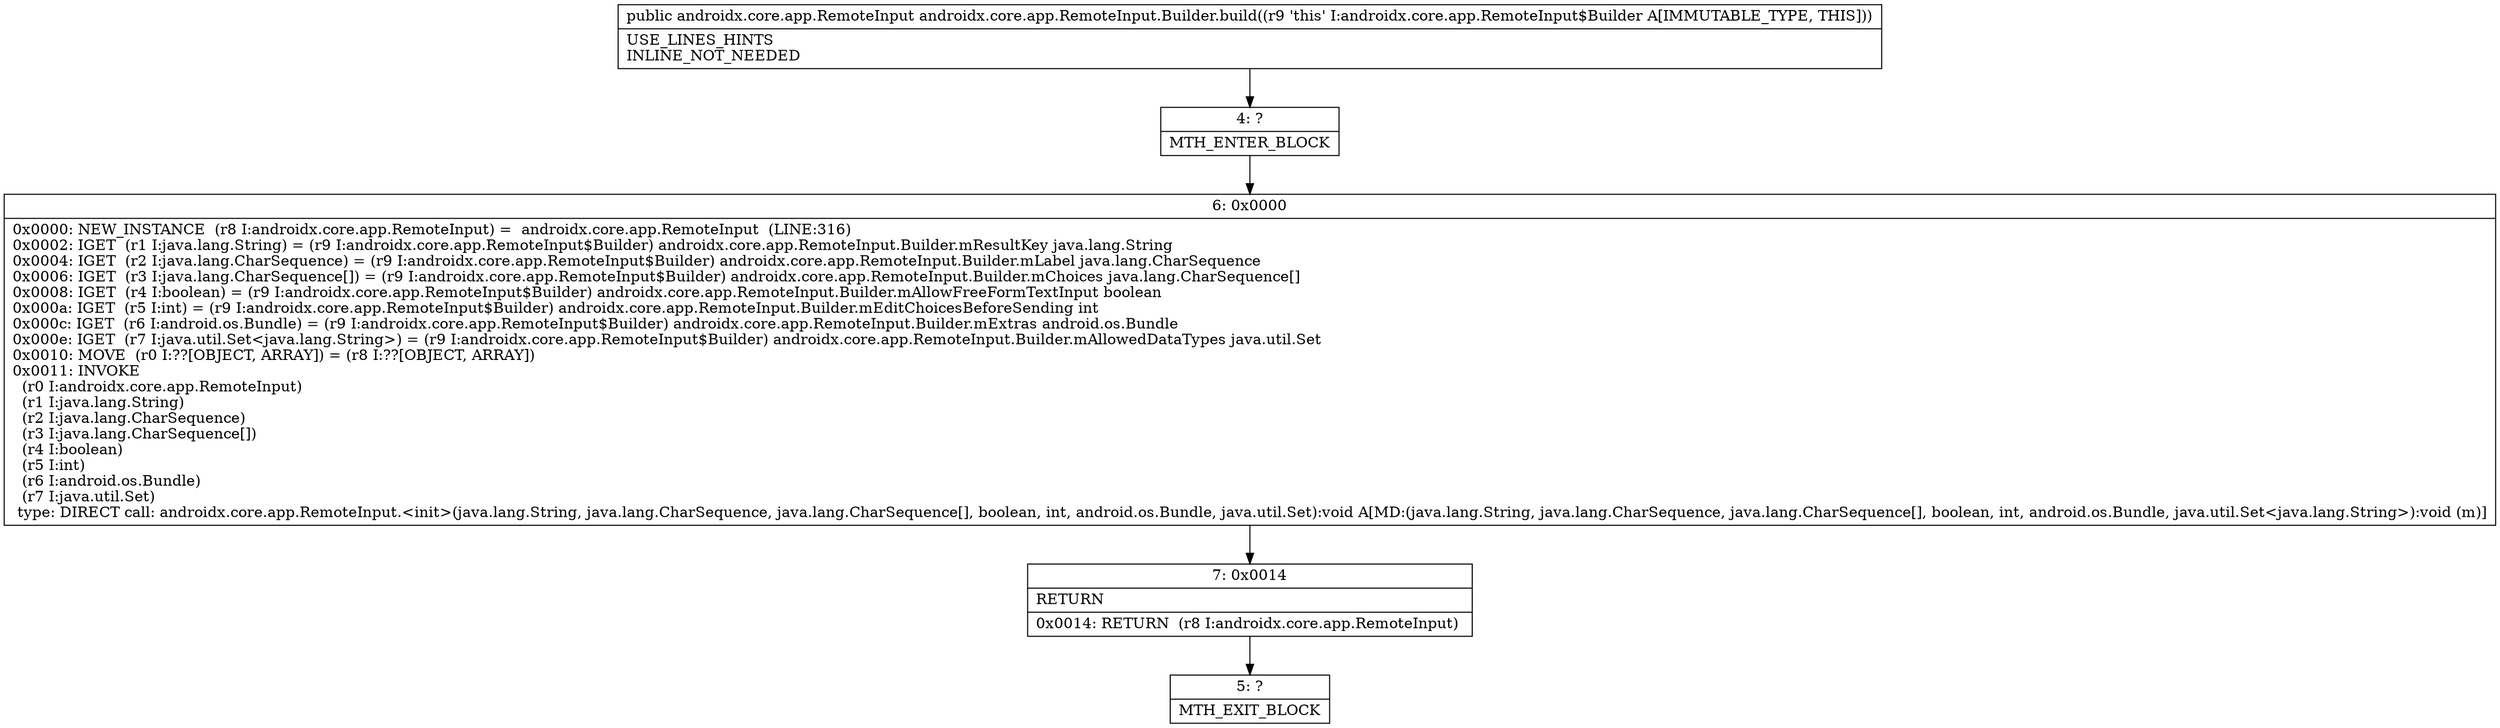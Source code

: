 digraph "CFG forandroidx.core.app.RemoteInput.Builder.build()Landroidx\/core\/app\/RemoteInput;" {
Node_4 [shape=record,label="{4\:\ ?|MTH_ENTER_BLOCK\l}"];
Node_6 [shape=record,label="{6\:\ 0x0000|0x0000: NEW_INSTANCE  (r8 I:androidx.core.app.RemoteInput) =  androidx.core.app.RemoteInput  (LINE:316)\l0x0002: IGET  (r1 I:java.lang.String) = (r9 I:androidx.core.app.RemoteInput$Builder) androidx.core.app.RemoteInput.Builder.mResultKey java.lang.String \l0x0004: IGET  (r2 I:java.lang.CharSequence) = (r9 I:androidx.core.app.RemoteInput$Builder) androidx.core.app.RemoteInput.Builder.mLabel java.lang.CharSequence \l0x0006: IGET  (r3 I:java.lang.CharSequence[]) = (r9 I:androidx.core.app.RemoteInput$Builder) androidx.core.app.RemoteInput.Builder.mChoices java.lang.CharSequence[] \l0x0008: IGET  (r4 I:boolean) = (r9 I:androidx.core.app.RemoteInput$Builder) androidx.core.app.RemoteInput.Builder.mAllowFreeFormTextInput boolean \l0x000a: IGET  (r5 I:int) = (r9 I:androidx.core.app.RemoteInput$Builder) androidx.core.app.RemoteInput.Builder.mEditChoicesBeforeSending int \l0x000c: IGET  (r6 I:android.os.Bundle) = (r9 I:androidx.core.app.RemoteInput$Builder) androidx.core.app.RemoteInput.Builder.mExtras android.os.Bundle \l0x000e: IGET  (r7 I:java.util.Set\<java.lang.String\>) = (r9 I:androidx.core.app.RemoteInput$Builder) androidx.core.app.RemoteInput.Builder.mAllowedDataTypes java.util.Set \l0x0010: MOVE  (r0 I:??[OBJECT, ARRAY]) = (r8 I:??[OBJECT, ARRAY]) \l0x0011: INVOKE  \l  (r0 I:androidx.core.app.RemoteInput)\l  (r1 I:java.lang.String)\l  (r2 I:java.lang.CharSequence)\l  (r3 I:java.lang.CharSequence[])\l  (r4 I:boolean)\l  (r5 I:int)\l  (r6 I:android.os.Bundle)\l  (r7 I:java.util.Set)\l type: DIRECT call: androidx.core.app.RemoteInput.\<init\>(java.lang.String, java.lang.CharSequence, java.lang.CharSequence[], boolean, int, android.os.Bundle, java.util.Set):void A[MD:(java.lang.String, java.lang.CharSequence, java.lang.CharSequence[], boolean, int, android.os.Bundle, java.util.Set\<java.lang.String\>):void (m)]\l}"];
Node_7 [shape=record,label="{7\:\ 0x0014|RETURN\l|0x0014: RETURN  (r8 I:androidx.core.app.RemoteInput) \l}"];
Node_5 [shape=record,label="{5\:\ ?|MTH_EXIT_BLOCK\l}"];
MethodNode[shape=record,label="{public androidx.core.app.RemoteInput androidx.core.app.RemoteInput.Builder.build((r9 'this' I:androidx.core.app.RemoteInput$Builder A[IMMUTABLE_TYPE, THIS]))  | USE_LINES_HINTS\lINLINE_NOT_NEEDED\l}"];
MethodNode -> Node_4;Node_4 -> Node_6;
Node_6 -> Node_7;
Node_7 -> Node_5;
}

